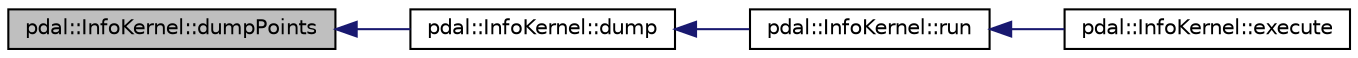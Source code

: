 digraph "pdal::InfoKernel::dumpPoints"
{
  edge [fontname="Helvetica",fontsize="10",labelfontname="Helvetica",labelfontsize="10"];
  node [fontname="Helvetica",fontsize="10",shape=record];
  rankdir="LR";
  Node1 [label="pdal::InfoKernel::dumpPoints",height=0.2,width=0.4,color="black", fillcolor="grey75", style="filled", fontcolor="black"];
  Node1 -> Node2 [dir="back",color="midnightblue",fontsize="10",style="solid",fontname="Helvetica"];
  Node2 [label="pdal::InfoKernel::dump",height=0.2,width=0.4,color="black", fillcolor="white", style="filled",URL="$classpdal_1_1InfoKernel.html#a402cba839f0a07e7d1b5982869ae71c5"];
  Node2 -> Node3 [dir="back",color="midnightblue",fontsize="10",style="solid",fontname="Helvetica"];
  Node3 [label="pdal::InfoKernel::run",height=0.2,width=0.4,color="black", fillcolor="white", style="filled",URL="$classpdal_1_1InfoKernel.html#a507a4fa6aa98127ddc55bb730bcf6a2f"];
  Node3 -> Node4 [dir="back",color="midnightblue",fontsize="10",style="solid",fontname="Helvetica"];
  Node4 [label="pdal::InfoKernel::execute",height=0.2,width=0.4,color="black", fillcolor="white", style="filled",URL="$classpdal_1_1InfoKernel.html#ac8d3f256fa5d844710b25034f4e22eaa"];
}
